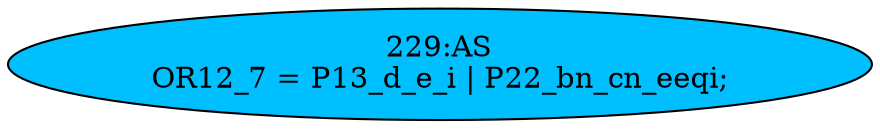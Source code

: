 strict digraph "" {
	node [label="\N"];
	"229:AS"	 [ast="<pyverilog.vparser.ast.Assign object at 0x7f14ceedfa90>",
		def_var="['OR12_7']",
		fillcolor=deepskyblue,
		label="229:AS
OR12_7 = P13_d_e_i | P22_bn_cn_eeqi;",
		statements="[]",
		style=filled,
		typ=Assign,
		use_var="['P13_d_e_i', 'P22_bn_cn_eeqi']"];
}
